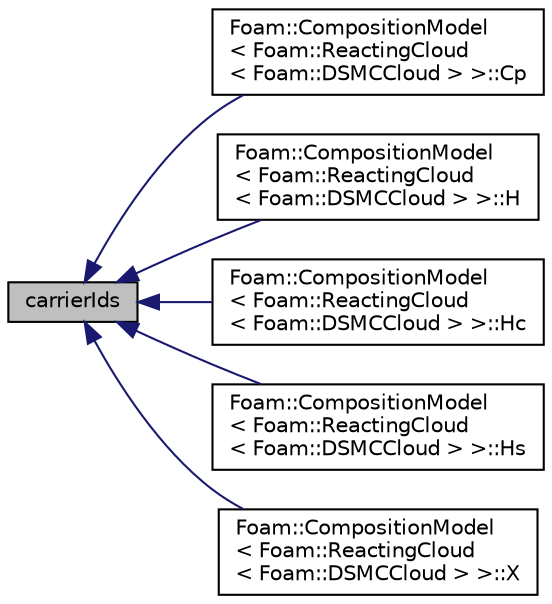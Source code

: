 digraph "carrierIds"
{
  bgcolor="transparent";
  edge [fontname="Helvetica",fontsize="10",labelfontname="Helvetica",labelfontsize="10"];
  node [fontname="Helvetica",fontsize="10",shape=record];
  rankdir="LR";
  Node479 [label="carrierIds",height=0.2,width=0.4,color="black", fillcolor="grey75", style="filled", fontcolor="black"];
  Node479 -> Node480 [dir="back",color="midnightblue",fontsize="10",style="solid",fontname="Helvetica"];
  Node480 [label="Foam::CompositionModel\l\< Foam::ReactingCloud\l\< Foam::DSMCCloud \> \>::Cp",height=0.2,width=0.4,color="black",URL="$a24933.html#abbf0cc7a61c14ca28c66723091009378",tooltip="Return specific heat caoacity for the phase phaseI. "];
  Node479 -> Node481 [dir="back",color="midnightblue",fontsize="10",style="solid",fontname="Helvetica"];
  Node481 [label="Foam::CompositionModel\l\< Foam::ReactingCloud\l\< Foam::DSMCCloud \> \>::H",height=0.2,width=0.4,color="black",URL="$a24933.html#a3456c72367dc01eafe6d13ebc9f7b24d",tooltip="Return total enthalpy for the phase phaseI. "];
  Node479 -> Node482 [dir="back",color="midnightblue",fontsize="10",style="solid",fontname="Helvetica"];
  Node482 [label="Foam::CompositionModel\l\< Foam::ReactingCloud\l\< Foam::DSMCCloud \> \>::Hc",height=0.2,width=0.4,color="black",URL="$a24933.html#aa860f729f03d5c1473b01ab73f9ed6d9",tooltip="Return chemical enthalpy for the phase phaseI. "];
  Node479 -> Node483 [dir="back",color="midnightblue",fontsize="10",style="solid",fontname="Helvetica"];
  Node483 [label="Foam::CompositionModel\l\< Foam::ReactingCloud\l\< Foam::DSMCCloud \> \>::Hs",height=0.2,width=0.4,color="black",URL="$a24933.html#abfcdbe074fed774502a051ee464c1066",tooltip="Return sensible enthalpy for the phase phaseI. "];
  Node479 -> Node484 [dir="back",color="midnightblue",fontsize="10",style="solid",fontname="Helvetica"];
  Node484 [label="Foam::CompositionModel\l\< Foam::ReactingCloud\l\< Foam::DSMCCloud \> \>::X",height=0.2,width=0.4,color="black",URL="$a24933.html#a0fee57b304872d1e533de61aaeb65ccb",tooltip="Return the list of phase phaseI volume fractions fractions. "];
}
